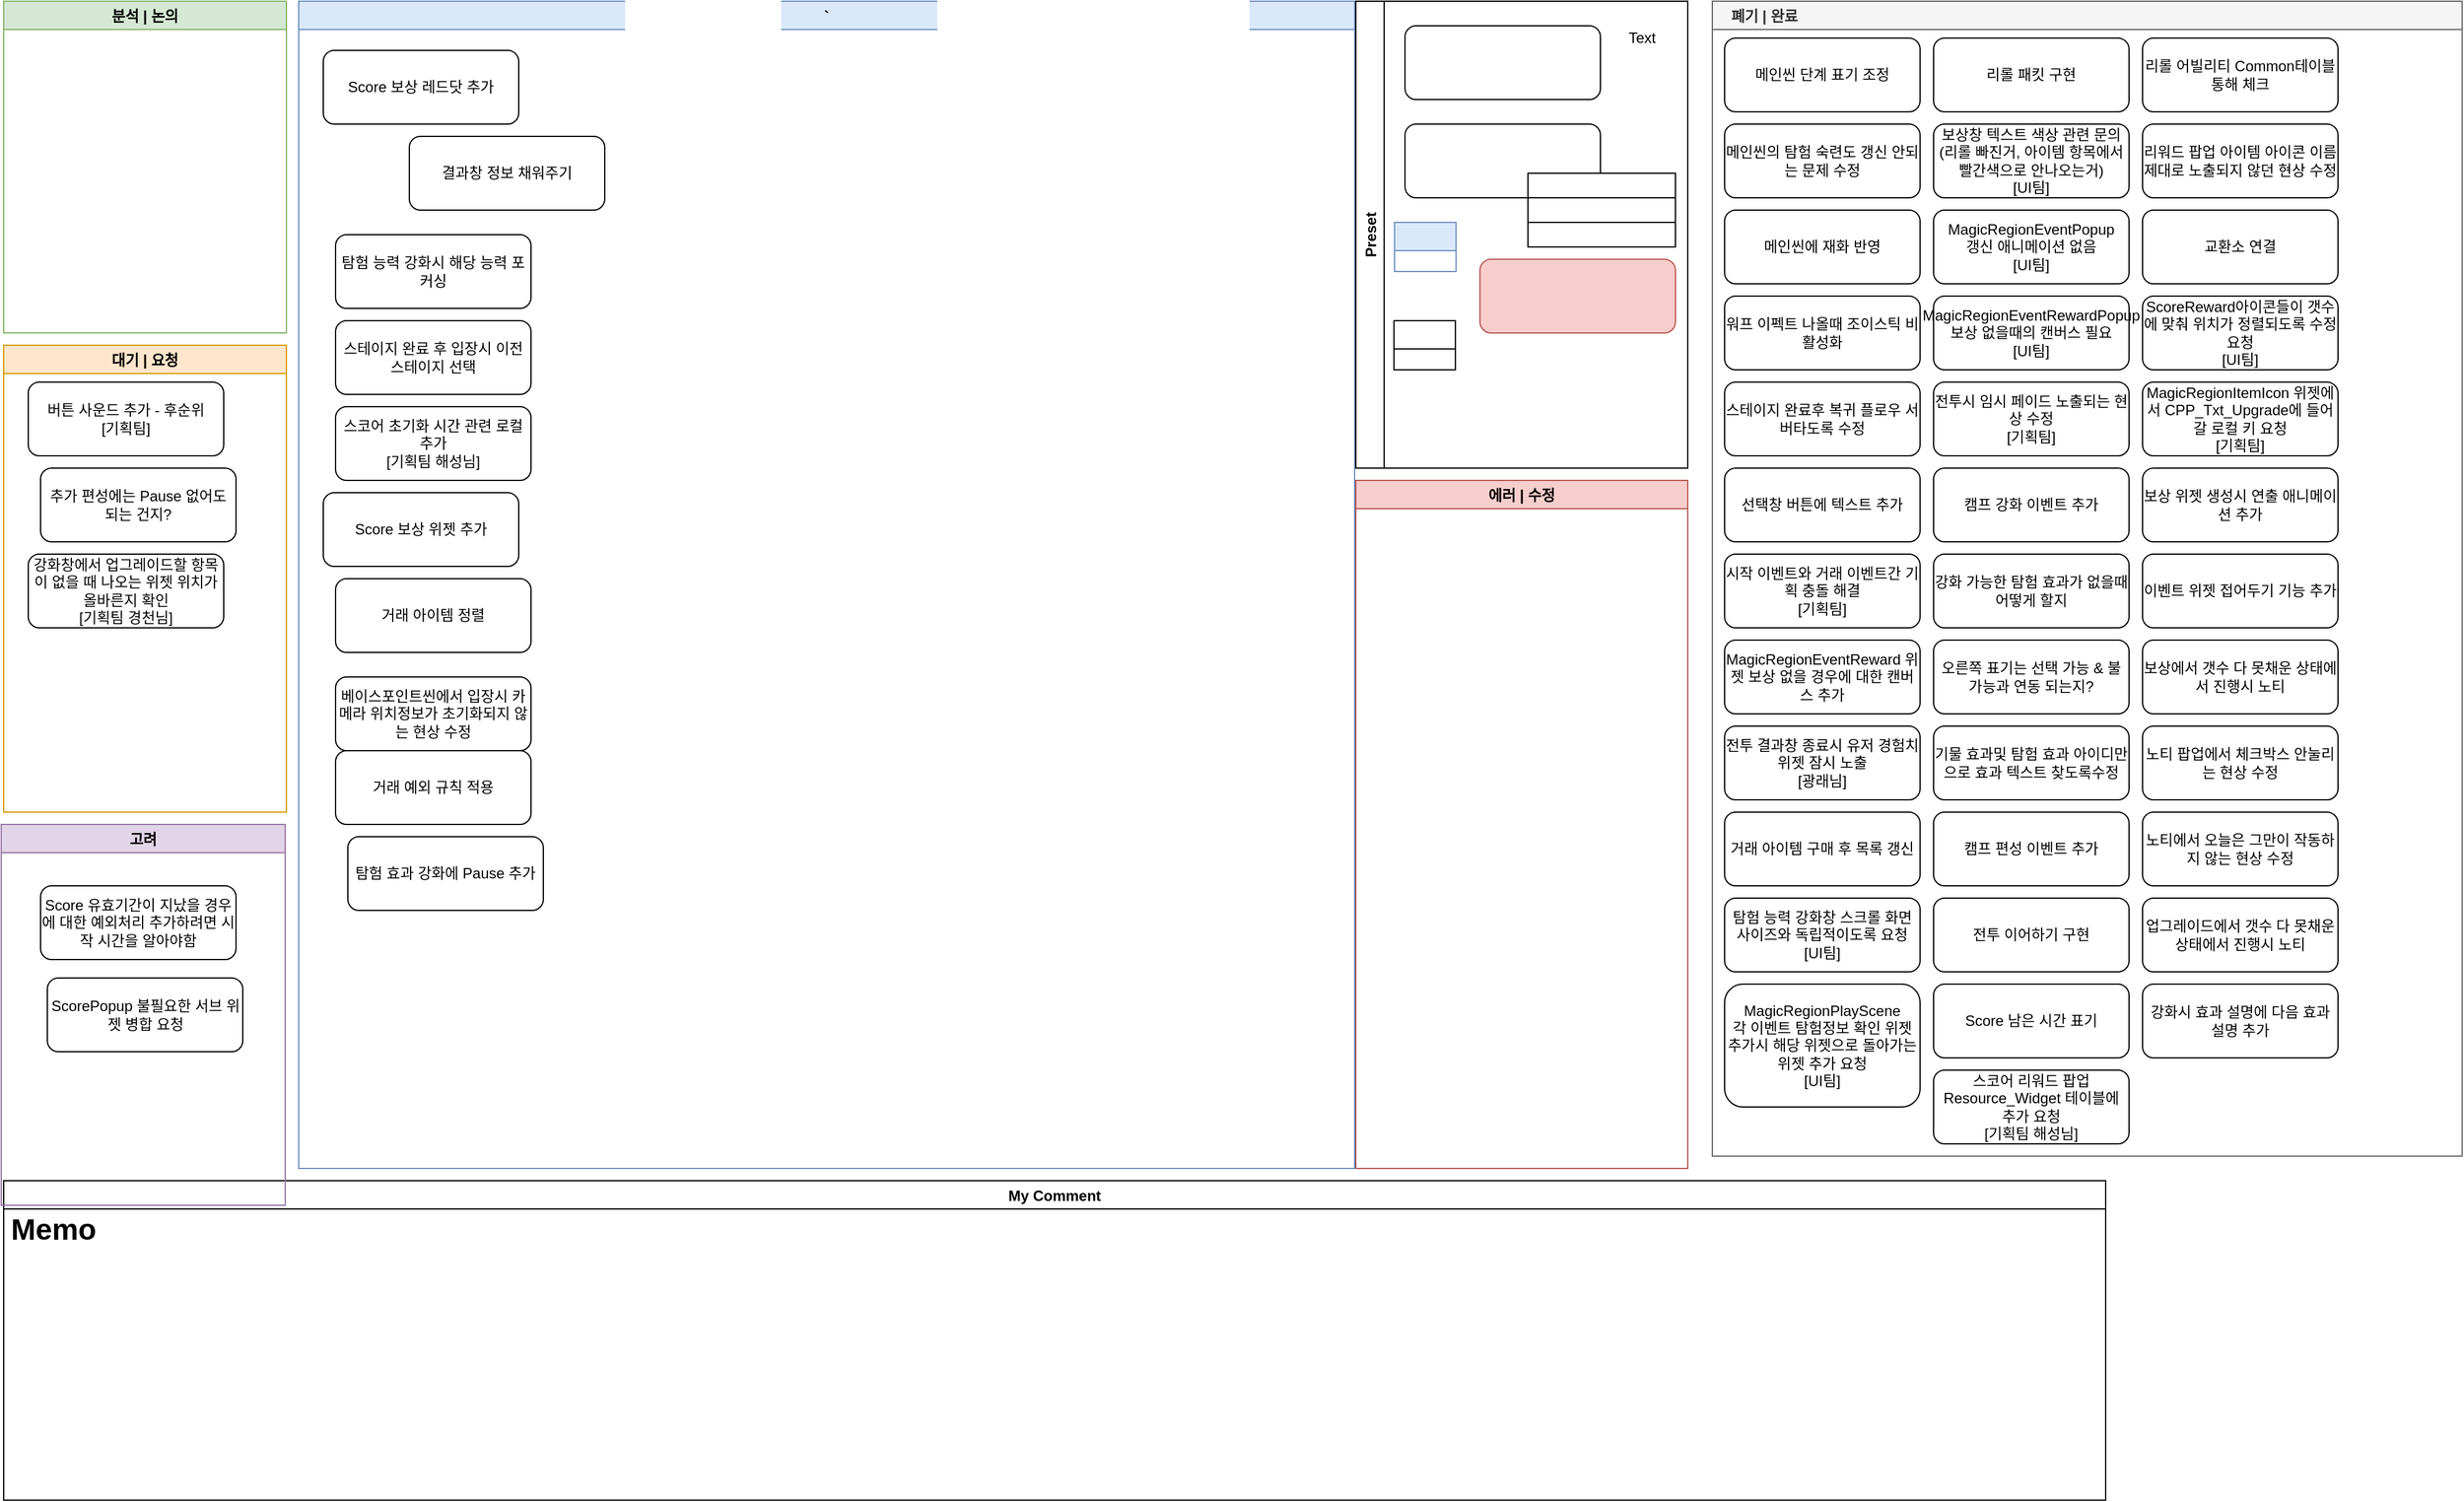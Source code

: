 <mxfile version="24.8.4">
  <diagram id="sQ8EXhfYu_Z4RW1TYD9f" name="Page-1">
    <mxGraphModel dx="1434" dy="746" grid="1" gridSize="10" guides="1" tooltips="1" connect="0" arrows="1" fold="1" page="1" pageScale="1" pageWidth="827" pageHeight="1169" math="0" shadow="0">
      <root>
        <mxCell id="0" />
        <mxCell id="1" parent="0" />
        <mxCell id="wOnGFkAYj0Utu0_wV-MN-16" value="`" style="swimlane;fillColor=#dae8fc;strokeColor=#6c8ebf;" parent="1" vertex="1">
          <mxGeometry x="270" y="50" width="859" height="950" as="geometry" />
        </mxCell>
        <mxCell id="Hl0CqrcyUsH3RmlXjL36-1" value="결과창 정보 채워주기" style="rounded=1;whiteSpace=wrap;html=1;" parent="wOnGFkAYj0Utu0_wV-MN-16" vertex="1">
          <mxGeometry x="90" y="110" width="159" height="60" as="geometry" />
        </mxCell>
        <mxCell id="Hl0CqrcyUsH3RmlXjL36-16" value="거래 아이템 정렬" style="rounded=1;whiteSpace=wrap;html=1;" parent="wOnGFkAYj0Utu0_wV-MN-16" vertex="1">
          <mxGeometry x="30" y="470" width="159" height="60" as="geometry" />
        </mxCell>
        <mxCell id="Hl0CqrcyUsH3RmlXjL36-18" value="스테이지 완료 후 입장시 이전 스테이지 선택" style="rounded=1;whiteSpace=wrap;html=1;" parent="wOnGFkAYj0Utu0_wV-MN-16" vertex="1">
          <mxGeometry x="30" y="260" width="159" height="60" as="geometry" />
        </mxCell>
        <mxCell id="Hl0CqrcyUsH3RmlXjL36-19" value="베이스포인트씬에서 입장시 카메라 위치정보가 초기화되지 않는 현상 수정" style="rounded=1;whiteSpace=wrap;html=1;" parent="wOnGFkAYj0Utu0_wV-MN-16" vertex="1">
          <mxGeometry x="30" y="550" width="159" height="60" as="geometry" />
        </mxCell>
        <mxCell id="-H19STxGfVn_PWDj7dHE-3" value="Score 보상 위젯 추가" style="rounded=1;whiteSpace=wrap;html=1;" vertex="1" parent="wOnGFkAYj0Utu0_wV-MN-16">
          <mxGeometry x="20" y="400" width="159" height="60" as="geometry" />
        </mxCell>
        <mxCell id="-H19STxGfVn_PWDj7dHE-4" value="스코어 초기화 시간 관련 로컬 추가&lt;br&gt;[기획팀 해성님]" style="rounded=1;whiteSpace=wrap;html=1;" vertex="1" parent="wOnGFkAYj0Utu0_wV-MN-16">
          <mxGeometry x="30" y="330" width="159" height="60" as="geometry" />
        </mxCell>
        <mxCell id="-H19STxGfVn_PWDj7dHE-11" value="Score 보상 레드닷 추가" style="rounded=1;whiteSpace=wrap;html=1;" vertex="1" parent="wOnGFkAYj0Utu0_wV-MN-16">
          <mxGeometry x="20" y="40" width="159" height="60" as="geometry" />
        </mxCell>
        <mxCell id="-H19STxGfVn_PWDj7dHE-17" value="거래 예외 규칙 적용" style="rounded=1;whiteSpace=wrap;html=1;" vertex="1" parent="wOnGFkAYj0Utu0_wV-MN-16">
          <mxGeometry x="30" y="610" width="159" height="60" as="geometry" />
        </mxCell>
        <mxCell id="-H19STxGfVn_PWDj7dHE-19" value="탐험 효과 강화에 Pause 추가" style="rounded=1;whiteSpace=wrap;html=1;" vertex="1" parent="wOnGFkAYj0Utu0_wV-MN-16">
          <mxGeometry x="40" y="680" width="159" height="60" as="geometry" />
        </mxCell>
        <mxCell id="-H19STxGfVn_PWDj7dHE-21" value="탐험 능력 강화시 해당 능력 포커싱" style="rounded=1;whiteSpace=wrap;html=1;" vertex="1" parent="wOnGFkAYj0Utu0_wV-MN-16">
          <mxGeometry x="30" y="190" width="159" height="60" as="geometry" />
        </mxCell>
        <mxCell id="wOnGFkAYj0Utu0_wV-MN-17" value="분석 | 논의" style="swimlane;strokeColor=#82b366;fillColor=#D5E8D4;" parent="1" vertex="1">
          <mxGeometry x="30" y="50" width="230" height="270" as="geometry" />
        </mxCell>
        <mxCell id="MTrl5ynQiznJmTlUDSWs-4" value="대기 | 요청" style="swimlane;strokeColor=#d79b00;fillColor=#ffe6cc;" parent="1" vertex="1">
          <mxGeometry x="30" y="330" width="230" height="380" as="geometry" />
        </mxCell>
        <mxCell id="Hl0CqrcyUsH3RmlXjL36-31" value="버튼 사운드 추가 - 후순위&lt;br&gt;[기획팀]" style="rounded=1;whiteSpace=wrap;html=1;" parent="MTrl5ynQiznJmTlUDSWs-4" vertex="1">
          <mxGeometry x="20" y="30" width="159" height="60" as="geometry" />
        </mxCell>
        <mxCell id="-H19STxGfVn_PWDj7dHE-18" value="추가 편성에는 Pause 없어도 되는 건지?" style="rounded=1;whiteSpace=wrap;html=1;" vertex="1" parent="MTrl5ynQiznJmTlUDSWs-4">
          <mxGeometry x="30" y="100" width="159" height="60" as="geometry" />
        </mxCell>
        <mxCell id="-H19STxGfVn_PWDj7dHE-20" value="강화창에서 업그레이드할 항목이 없을 때 나오는 위젯 위치가 올바른지 확인&lt;br&gt;[기획팀 경천님]" style="rounded=1;whiteSpace=wrap;html=1;" vertex="1" parent="MTrl5ynQiznJmTlUDSWs-4">
          <mxGeometry x="20" y="170" width="159" height="60" as="geometry" />
        </mxCell>
        <mxCell id="hDPYIisuoytdxOGGVnbc-3" value="    폐기 | 완료" style="swimlane;strokeColor=#666666;fillColor=#f5f5f5;fontColor=#333333;align=left;" parent="1" vertex="1">
          <mxGeometry x="1420" y="50" width="610" height="940" as="geometry">
            <mxRectangle x="1130" y="50" width="90" height="23" as="alternateBounds" />
          </mxGeometry>
        </mxCell>
        <mxCell id="dMWVsQm3UKa0kzxUu898-2" value="메인씬 단계 표기 조정" style="rounded=1;whiteSpace=wrap;html=1;" parent="hDPYIisuoytdxOGGVnbc-3" vertex="1">
          <mxGeometry x="10" y="30" width="159" height="60" as="geometry" />
        </mxCell>
        <mxCell id="Hl0CqrcyUsH3RmlXjL36-9" value="메인씬의 탐험 숙련도 갱신 안되는 문제 수정" style="rounded=1;whiteSpace=wrap;html=1;" parent="hDPYIisuoytdxOGGVnbc-3" vertex="1">
          <mxGeometry x="10" y="100" width="159" height="60" as="geometry" />
        </mxCell>
        <mxCell id="Hl0CqrcyUsH3RmlXjL36-11" value="메인씬에 재화 반영" style="rounded=1;whiteSpace=wrap;html=1;" parent="hDPYIisuoytdxOGGVnbc-3" vertex="1">
          <mxGeometry x="10" y="170" width="159" height="60" as="geometry" />
        </mxCell>
        <mxCell id="Hl0CqrcyUsH3RmlXjL36-12" value="워프 이펙트 나올때 조이스틱 비활성화" style="rounded=1;whiteSpace=wrap;html=1;" parent="hDPYIisuoytdxOGGVnbc-3" vertex="1">
          <mxGeometry x="10" y="240" width="159" height="60" as="geometry" />
        </mxCell>
        <mxCell id="Hl0CqrcyUsH3RmlXjL36-5" value="스테이지 완료후 복귀 플로우 서버타도록 수정" style="rounded=1;whiteSpace=wrap;html=1;" parent="hDPYIisuoytdxOGGVnbc-3" vertex="1">
          <mxGeometry x="10" y="310" width="159" height="60" as="geometry" />
        </mxCell>
        <mxCell id="Hl0CqrcyUsH3RmlXjL36-10" value="선택창 버튼에 텍스트 추가" style="rounded=1;whiteSpace=wrap;html=1;" parent="hDPYIisuoytdxOGGVnbc-3" vertex="1">
          <mxGeometry x="10" y="380" width="159" height="60" as="geometry" />
        </mxCell>
        <mxCell id="Hl0CqrcyUsH3RmlXjL36-8" value="시작 이벤트와 거래 이벤트간 기획 충돌 해결&lt;br&gt;[기획팀]" style="rounded=1;whiteSpace=wrap;html=1;" parent="hDPYIisuoytdxOGGVnbc-3" vertex="1">
          <mxGeometry x="10" y="450" width="159" height="60" as="geometry" />
        </mxCell>
        <mxCell id="Hl0CqrcyUsH3RmlXjL36-21" value="MagicRegionEventReward 위젯 보상 없을 경우에 대한 캔버스 추가" style="rounded=1;whiteSpace=wrap;html=1;" parent="hDPYIisuoytdxOGGVnbc-3" vertex="1">
          <mxGeometry x="10" y="520" width="159" height="60" as="geometry" />
        </mxCell>
        <mxCell id="Hl0CqrcyUsH3RmlXjL36-2" value="전투 결과창 종료시 유저 경험치 위젯 잠시 노출&lt;br&gt;[광래님]" style="rounded=1;whiteSpace=wrap;html=1;" parent="hDPYIisuoytdxOGGVnbc-3" vertex="1">
          <mxGeometry x="10" y="590" width="159" height="60" as="geometry" />
        </mxCell>
        <mxCell id="Hl0CqrcyUsH3RmlXjL36-17" value="거래 아이템 구매 후 목록 갱신" style="rounded=1;whiteSpace=wrap;html=1;" parent="hDPYIisuoytdxOGGVnbc-3" vertex="1">
          <mxGeometry x="10" y="660" width="159" height="60" as="geometry" />
        </mxCell>
        <mxCell id="Hl0CqrcyUsH3RmlXjL36-7" value="탐험 능력 강화창 스크롤 화면 사이즈와 독립적이도록 요청&lt;div&gt;[UI팀]&lt;/div&gt;" style="rounded=1;whiteSpace=wrap;html=1;" parent="hDPYIisuoytdxOGGVnbc-3" vertex="1">
          <mxGeometry x="10" y="730" width="159" height="60" as="geometry" />
        </mxCell>
        <mxCell id="Hl0CqrcyUsH3RmlXjL36-13" value="MagicRegionPlayScene&lt;br&gt;각 이벤트 탐험정보 확인 위젯 추가시 해당 위젯으로 돌아가는 위젯 추가 요청&lt;br&gt;&lt;div&gt;[UI팀]&lt;/div&gt;" style="rounded=1;whiteSpace=wrap;html=1;" parent="hDPYIisuoytdxOGGVnbc-3" vertex="1">
          <mxGeometry x="10" y="800" width="159" height="100" as="geometry" />
        </mxCell>
        <mxCell id="Hl0CqrcyUsH3RmlXjL36-22" value="보상창 텍스트 색상 관련 문의(리롤 빠진거, 아이템 항목에서 빨간색으로 안나오는거)&lt;div&gt;[UI팀]&lt;/div&gt;" style="rounded=1;whiteSpace=wrap;html=1;" parent="hDPYIisuoytdxOGGVnbc-3" vertex="1">
          <mxGeometry x="180" y="100" width="159" height="60" as="geometry" />
        </mxCell>
        <mxCell id="Hl0CqrcyUsH3RmlXjL36-24" value="MagicRegionEventPopup&lt;br&gt;갱신 애니메이션 없음&lt;div&gt;[UI팀]&lt;/div&gt;" style="rounded=1;whiteSpace=wrap;html=1;" parent="hDPYIisuoytdxOGGVnbc-3" vertex="1">
          <mxGeometry x="180" y="170" width="159" height="60" as="geometry" />
        </mxCell>
        <mxCell id="Hl0CqrcyUsH3RmlXjL36-25" value="MagicRegionEventRewardPopup 보상 없을때의 캔버스 필요&lt;br&gt;[UI팀]" style="rounded=1;whiteSpace=wrap;html=1;" parent="hDPYIisuoytdxOGGVnbc-3" vertex="1">
          <mxGeometry x="180" y="240" width="159" height="60" as="geometry" />
        </mxCell>
        <mxCell id="dMWVsQm3UKa0kzxUu898-1" value="리롤 패킷 구현" style="rounded=1;whiteSpace=wrap;html=1;" parent="hDPYIisuoytdxOGGVnbc-3" vertex="1">
          <mxGeometry x="180" y="30" width="159" height="60" as="geometry" />
        </mxCell>
        <mxCell id="Hl0CqrcyUsH3RmlXjL36-6" value="전투시 임시 페이드 노출되는 현상 수정&lt;div&gt;[기획팀]&lt;/div&gt;" style="rounded=1;whiteSpace=wrap;html=1;" parent="hDPYIisuoytdxOGGVnbc-3" vertex="1">
          <mxGeometry x="180" y="310" width="159" height="60" as="geometry" />
        </mxCell>
        <mxCell id="Hl0CqrcyUsH3RmlXjL36-15" value="캠프 강화 이벤트 추가" style="rounded=1;whiteSpace=wrap;html=1;" parent="hDPYIisuoytdxOGGVnbc-3" vertex="1">
          <mxGeometry x="180" y="380" width="159" height="60" as="geometry" />
        </mxCell>
        <mxCell id="Hl0CqrcyUsH3RmlXjL36-26" value="강화 가능한 탐험 효과가 없을때 어떻게 할지" style="rounded=1;whiteSpace=wrap;html=1;" parent="hDPYIisuoytdxOGGVnbc-3" vertex="1">
          <mxGeometry x="180" y="450" width="159" height="60" as="geometry" />
        </mxCell>
        <mxCell id="Hl0CqrcyUsH3RmlXjL36-27" value="오른쪽 표기는 선택 가능 &amp;amp; 불가능과 연동 되는지?" style="rounded=1;whiteSpace=wrap;html=1;" parent="hDPYIisuoytdxOGGVnbc-3" vertex="1">
          <mxGeometry x="180" y="520" width="159" height="60" as="geometry" />
        </mxCell>
        <mxCell id="-H19STxGfVn_PWDj7dHE-1" value="기물 효과및 탐험 효과 아이디만으로 효과 텍스트 찾도록수정" style="rounded=1;whiteSpace=wrap;html=1;" vertex="1" parent="hDPYIisuoytdxOGGVnbc-3">
          <mxGeometry x="180" y="590" width="159" height="60" as="geometry" />
        </mxCell>
        <mxCell id="Hl0CqrcyUsH3RmlXjL36-14" value="캠프 편성 이벤트 추가" style="rounded=1;whiteSpace=wrap;html=1;" parent="hDPYIisuoytdxOGGVnbc-3" vertex="1">
          <mxGeometry x="180" y="660" width="159" height="60" as="geometry" />
        </mxCell>
        <mxCell id="Hl0CqrcyUsH3RmlXjL36-30" value="전투 이어하기 구현" style="rounded=1;whiteSpace=wrap;html=1;" parent="hDPYIisuoytdxOGGVnbc-3" vertex="1">
          <mxGeometry x="180" y="730" width="159" height="60" as="geometry" />
        </mxCell>
        <mxCell id="-H19STxGfVn_PWDj7dHE-2" value="Score 남은 시간 표기" style="rounded=1;whiteSpace=wrap;html=1;" vertex="1" parent="hDPYIisuoytdxOGGVnbc-3">
          <mxGeometry x="180" y="800" width="159" height="60" as="geometry" />
        </mxCell>
        <mxCell id="-H19STxGfVn_PWDj7dHE-8" value="스코어 리워드 팝업 Resource_Widget 테이블에 추가 요청&lt;br&gt;[기획팀 해성님]" style="rounded=1;whiteSpace=wrap;html=1;" vertex="1" parent="hDPYIisuoytdxOGGVnbc-3">
          <mxGeometry x="180" y="870" width="159" height="60" as="geometry" />
        </mxCell>
        <mxCell id="Hl0CqrcyUsH3RmlXjL36-23" value="리롤 어빌리티 Common테이블 통해 체크" style="rounded=1;whiteSpace=wrap;html=1;" parent="hDPYIisuoytdxOGGVnbc-3" vertex="1">
          <mxGeometry x="350" y="30" width="159" height="60" as="geometry" />
        </mxCell>
        <mxCell id="-H19STxGfVn_PWDj7dHE-10" value="리워드 팝업 아이템 아이콘 이름 제대로 노출되지 않던 현상 수정" style="rounded=1;whiteSpace=wrap;html=1;" vertex="1" parent="hDPYIisuoytdxOGGVnbc-3">
          <mxGeometry x="350" y="100" width="159" height="60" as="geometry" />
        </mxCell>
        <mxCell id="-H19STxGfVn_PWDj7dHE-12" value="교환소 연결" style="rounded=1;whiteSpace=wrap;html=1;" vertex="1" parent="hDPYIisuoytdxOGGVnbc-3">
          <mxGeometry x="350" y="170" width="159" height="60" as="geometry" />
        </mxCell>
        <mxCell id="-H19STxGfVn_PWDj7dHE-9" value="ScoreReward아이콘들이 갯수에 맞춰 위치가 정렬되도록 수정 요청&lt;br&gt;[UI팀]" style="rounded=1;whiteSpace=wrap;html=1;" vertex="1" parent="hDPYIisuoytdxOGGVnbc-3">
          <mxGeometry x="350" y="240" width="159" height="60" as="geometry" />
        </mxCell>
        <mxCell id="Hl0CqrcyUsH3RmlXjL36-28" value="MagicRegionItemIcon 위젯에서 CPP_Txt_Upgrade에 들어갈 로컬 키 요청&lt;br&gt;[기획팀]" style="rounded=1;whiteSpace=wrap;html=1;" parent="hDPYIisuoytdxOGGVnbc-3" vertex="1">
          <mxGeometry x="350" y="310" width="159" height="60" as="geometry" />
        </mxCell>
        <mxCell id="-H19STxGfVn_PWDj7dHE-6" value="보상 위젯 생성시 연출 애니메이션 추가" style="rounded=1;whiteSpace=wrap;html=1;" vertex="1" parent="hDPYIisuoytdxOGGVnbc-3">
          <mxGeometry x="350" y="380" width="159" height="60" as="geometry" />
        </mxCell>
        <mxCell id="-H19STxGfVn_PWDj7dHE-14" value="이벤트 위젯 접어두기 기능 추가" style="rounded=1;whiteSpace=wrap;html=1;" vertex="1" parent="hDPYIisuoytdxOGGVnbc-3">
          <mxGeometry x="350" y="450" width="159" height="60" as="geometry" />
        </mxCell>
        <mxCell id="Hl0CqrcyUsH3RmlXjL36-29" value="보상에서 갯수 다 못채운 상태에서 진행시 노티" style="rounded=1;whiteSpace=wrap;html=1;" parent="hDPYIisuoytdxOGGVnbc-3" vertex="1">
          <mxGeometry x="350" y="520" width="159" height="60" as="geometry" />
        </mxCell>
        <mxCell id="-H19STxGfVn_PWDj7dHE-15" value="노티 팝업에서 체크박스 안눌리는 현상 수정" style="rounded=1;whiteSpace=wrap;html=1;" vertex="1" parent="hDPYIisuoytdxOGGVnbc-3">
          <mxGeometry x="350" y="590" width="159" height="60" as="geometry" />
        </mxCell>
        <mxCell id="-H19STxGfVn_PWDj7dHE-16" value="노티에서 오늘은 그만이 작동하지 않는 현상 수정" style="rounded=1;whiteSpace=wrap;html=1;" vertex="1" parent="hDPYIisuoytdxOGGVnbc-3">
          <mxGeometry x="350" y="660" width="159" height="60" as="geometry" />
        </mxCell>
        <mxCell id="Hl0CqrcyUsH3RmlXjL36-33" value="업그레이드에서 갯수 다 못채운 상태에서 진행시 노티" style="rounded=1;whiteSpace=wrap;html=1;" parent="hDPYIisuoytdxOGGVnbc-3" vertex="1">
          <mxGeometry x="350" y="730" width="159" height="60" as="geometry" />
        </mxCell>
        <mxCell id="Hl0CqrcyUsH3RmlXjL36-34" value="강화시 효과 설명에 다음 효과 설명 추가" style="rounded=1;whiteSpace=wrap;html=1;" parent="hDPYIisuoytdxOGGVnbc-3" vertex="1">
          <mxGeometry x="350" y="800" width="159" height="60" as="geometry" />
        </mxCell>
        <mxCell id="6kkVd8V_ymKgZ0_L0vxy-3" value="My Comment" style="swimlane;" parent="1" vertex="1">
          <mxGeometry x="30" y="1010" width="1710" height="260" as="geometry">
            <mxRectangle x="49" y="720" width="100" height="23" as="alternateBounds" />
          </mxGeometry>
        </mxCell>
        <mxCell id="KfCYHrgsOKh0RXw9eGPa-2" value="&lt;h1&gt;Memo&lt;/h1&gt;&lt;div&gt;&lt;br&gt;&lt;/div&gt;" style="text;html=1;strokeColor=none;fillColor=none;spacing=5;spacingTop=-20;whiteSpace=wrap;overflow=hidden;rounded=0;align=left;" parent="6kkVd8V_ymKgZ0_L0vxy-3" vertex="1">
          <mxGeometry x="1" y="20" width="1070" height="240" as="geometry" />
        </mxCell>
        <mxCell id="wOnGFkAYj0Utu0_wV-MN-18" value="고려" style="swimlane;fillColor=#e1d5e7;strokeColor=#9673a6;" parent="1" vertex="1">
          <mxGeometry x="28" y="720" width="231" height="310" as="geometry" />
        </mxCell>
        <mxCell id="-H19STxGfVn_PWDj7dHE-7" value="Score 유효기간이 지났을 경우에 대한 예외처리 추가하려면 시작 시간을 알아야함" style="rounded=1;whiteSpace=wrap;html=1;" vertex="1" parent="wOnGFkAYj0Utu0_wV-MN-18">
          <mxGeometry x="32" y="50" width="159" height="60" as="geometry" />
        </mxCell>
        <mxCell id="-H19STxGfVn_PWDj7dHE-13" value="ScorePopup 불필요한 서브 위젯 병합 요청" style="rounded=1;whiteSpace=wrap;html=1;" vertex="1" parent="wOnGFkAYj0Utu0_wV-MN-18">
          <mxGeometry x="37.5" y="125" width="159" height="60" as="geometry" />
        </mxCell>
        <mxCell id="oumLD8d3DvaTa1NXrWpt-27" value="Preset" style="swimlane;horizontal=0;" parent="1" vertex="1">
          <mxGeometry x="1130" y="50" width="270" height="380" as="geometry" />
        </mxCell>
        <mxCell id="oumLD8d3DvaTa1NXrWpt-32" value="" style="swimlane;fillColor=#dae8fc;strokeColor=#6c8ebf;" parent="oumLD8d3DvaTa1NXrWpt-27" vertex="1" collapsed="1">
          <mxGeometry x="31.5" y="180" width="50" height="40" as="geometry">
            <mxRectangle x="31.5" y="180" width="219.5" height="60" as="alternateBounds" />
          </mxGeometry>
        </mxCell>
        <mxCell id="oumLD8d3DvaTa1NXrWpt-34" value="" style="swimlane;" parent="oumLD8d3DvaTa1NXrWpt-27" vertex="1" collapsed="1">
          <mxGeometry x="31" y="260" width="50" height="40" as="geometry">
            <mxRectangle x="31" y="260" width="219" height="50" as="alternateBounds" />
          </mxGeometry>
        </mxCell>
        <mxCell id="Fb32EvJjGHJRLybvlaYY-3" value="Text" style="text;html=1;align=left;verticalAlign=middle;resizable=0;points=[];autosize=1;strokeColor=none;" parent="oumLD8d3DvaTa1NXrWpt-27" vertex="1">
          <mxGeometry x="220" y="20" width="40" height="20" as="geometry" />
        </mxCell>
        <mxCell id="tH88tRurDEZZYX3UZ1Wb-1" value="" style="rounded=1;whiteSpace=wrap;html=1;" parent="oumLD8d3DvaTa1NXrWpt-27" vertex="1">
          <mxGeometry x="40" y="20" width="159" height="60" as="geometry" />
        </mxCell>
        <mxCell id="8vmb4RLjWRvc2X2qJKQM-1" value="" style="rounded=1;whiteSpace=wrap;html=1;fillColor=#f8cecc;strokeColor=#b85450;" parent="oumLD8d3DvaTa1NXrWpt-27" vertex="1">
          <mxGeometry x="101" y="210" width="159" height="60" as="geometry" />
        </mxCell>
        <mxCell id="Lh-9QCx4mtw0z8OulHlL-3" value="" style="group" parent="oumLD8d3DvaTa1NXrWpt-27" vertex="1" connectable="0">
          <mxGeometry x="40" y="100" width="220" height="100" as="geometry" />
        </mxCell>
        <mxCell id="Lh-9QCx4mtw0z8OulHlL-2" value="" style="rounded=0;whiteSpace=wrap;html=1;" parent="Lh-9QCx4mtw0z8OulHlL-3" vertex="1">
          <mxGeometry x="100" y="80" width="120" height="20" as="geometry" />
        </mxCell>
        <mxCell id="oumLD8d3DvaTa1NXrWpt-28" value="" style="rounded=1;whiteSpace=wrap;html=1;" parent="Lh-9QCx4mtw0z8OulHlL-3" vertex="1">
          <mxGeometry width="159" height="60" as="geometry" />
        </mxCell>
        <mxCell id="oumLD8d3DvaTa1NXrWpt-29" value="" style="rounded=0;whiteSpace=wrap;html=1;" parent="Lh-9QCx4mtw0z8OulHlL-3" vertex="1">
          <mxGeometry x="100" y="60" width="120" height="20" as="geometry" />
        </mxCell>
        <mxCell id="oumLD8d3DvaTa1NXrWpt-30" value="" style="rounded=0;whiteSpace=wrap;html=1;" parent="Lh-9QCx4mtw0z8OulHlL-3" vertex="1">
          <mxGeometry x="100" y="40" width="120" height="20" as="geometry" />
        </mxCell>
        <mxCell id="9A0mLHsorhuxDrabdEOj-9" value="에러 | 수정" style="swimlane;fillColor=#f8cecc;strokeColor=#b85450;startSize=23;" parent="1" vertex="1">
          <mxGeometry x="1130" y="440" width="270" height="560" as="geometry">
            <mxRectangle x="620" y="440" width="90" height="23" as="alternateBounds" />
          </mxGeometry>
        </mxCell>
      </root>
    </mxGraphModel>
  </diagram>
</mxfile>
